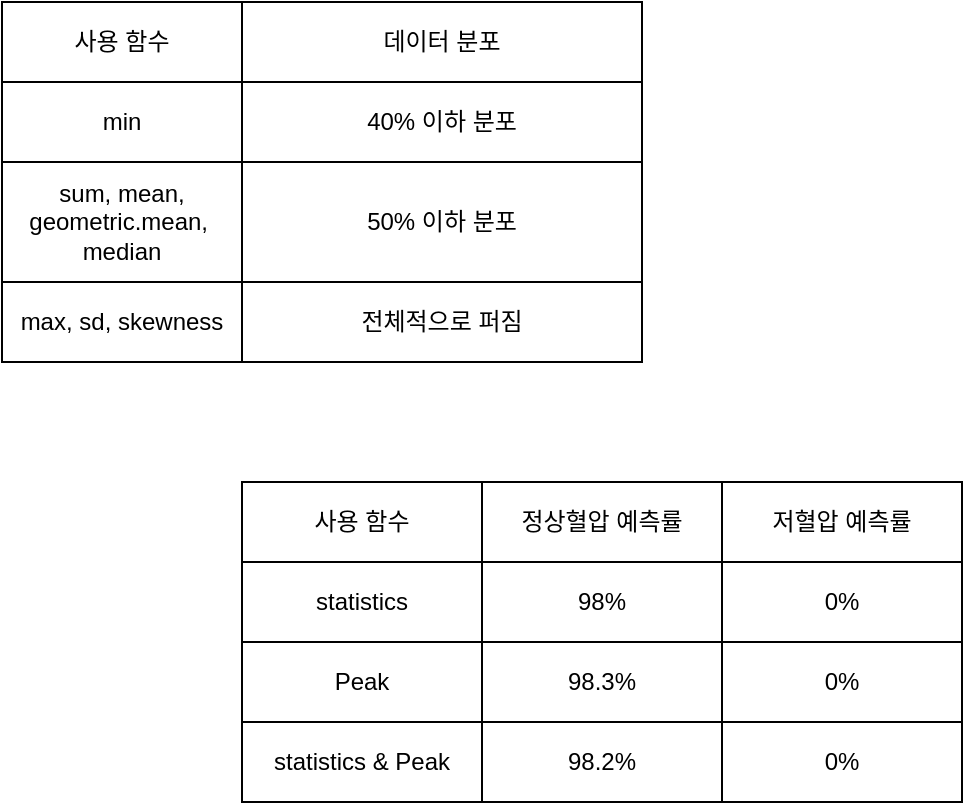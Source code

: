 <mxfile version="13.7.9" type="device"><diagram id="1SQJzgWlgT6J7YOhLKYb" name="페이지-1"><mxGraphModel dx="677" dy="391" grid="0" gridSize="10" guides="1" tooltips="1" connect="1" arrows="1" fold="1" page="1" pageScale="1" pageWidth="10000" pageHeight="10000" math="0" shadow="0"><root><mxCell id="0"/><mxCell id="1" parent="0"/><mxCell id="R9QTenx5VQ69cUt5O1Rl-24" value="" style="group" parent="1" vertex="1" connectable="0"><mxGeometry x="440" y="240" width="320" height="180" as="geometry"/></mxCell><mxCell id="R9QTenx5VQ69cUt5O1Rl-2" value="데이터 분포" style="rounded=0;whiteSpace=wrap;html=1;" parent="R9QTenx5VQ69cUt5O1Rl-24" vertex="1"><mxGeometry x="120" width="200" height="40" as="geometry"/></mxCell><mxCell id="R9QTenx5VQ69cUt5O1Rl-8" value="&lt;span&gt;40% 이하 분포&lt;/span&gt;" style="rounded=0;whiteSpace=wrap;html=1;" parent="R9QTenx5VQ69cUt5O1Rl-24" vertex="1"><mxGeometry x="120" y="40" width="200" height="40" as="geometry"/></mxCell><mxCell id="R9QTenx5VQ69cUt5O1Rl-9" value="전체적으로 퍼짐" style="rounded=0;whiteSpace=wrap;html=1;" parent="R9QTenx5VQ69cUt5O1Rl-24" vertex="1"><mxGeometry x="120" y="140" width="200" height="40" as="geometry"/></mxCell><mxCell id="R9QTenx5VQ69cUt5O1Rl-1" value="사용 함수" style="rounded=0;whiteSpace=wrap;html=1;" parent="R9QTenx5VQ69cUt5O1Rl-24" vertex="1"><mxGeometry width="120" height="40" as="geometry"/></mxCell><mxCell id="R9QTenx5VQ69cUt5O1Rl-7" value="min" style="rounded=0;whiteSpace=wrap;html=1;" parent="R9QTenx5VQ69cUt5O1Rl-24" vertex="1"><mxGeometry y="40" width="120" height="40" as="geometry"/></mxCell><mxCell id="R9QTenx5VQ69cUt5O1Rl-10" value="max, sd, skewness" style="rounded=0;whiteSpace=wrap;html=1;" parent="R9QTenx5VQ69cUt5O1Rl-24" vertex="1"><mxGeometry y="140" width="120" height="40" as="geometry"/></mxCell><mxCell id="R9QTenx5VQ69cUt5O1Rl-23" value="" style="group" parent="R9QTenx5VQ69cUt5O1Rl-24" vertex="1" connectable="0"><mxGeometry y="80" width="320" height="60" as="geometry"/></mxCell><mxCell id="R9QTenx5VQ69cUt5O1Rl-4" value="50% 이하 분포" style="rounded=0;whiteSpace=wrap;html=1;" parent="R9QTenx5VQ69cUt5O1Rl-23" vertex="1"><mxGeometry x="120" width="200" height="60" as="geometry"/></mxCell><mxCell id="R9QTenx5VQ69cUt5O1Rl-3" value="sum, mean, geometric.mean,&amp;nbsp;&lt;br&gt;median" style="rounded=0;whiteSpace=wrap;html=1;" parent="R9QTenx5VQ69cUt5O1Rl-23" vertex="1"><mxGeometry width="120" height="60" as="geometry"/></mxCell><mxCell id="4e2Ats8X_4dzKttARgE4-2" value="정상혈압 예측률" style="rounded=0;whiteSpace=wrap;html=1;container=0;" vertex="1" parent="1"><mxGeometry x="680" y="480" width="120" height="40" as="geometry"/></mxCell><mxCell id="4e2Ats8X_4dzKttARgE4-5" value="사용 함수" style="rounded=0;whiteSpace=wrap;html=1;container=0;" vertex="1" parent="1"><mxGeometry x="560" y="480" width="120" height="40" as="geometry"/></mxCell><mxCell id="4e2Ats8X_4dzKttARgE4-6" value="&lt;span&gt;statistics&lt;/span&gt;" style="rounded=0;whiteSpace=wrap;html=1;container=0;" vertex="1" parent="1"><mxGeometry x="560" y="520" width="120" height="40" as="geometry"/></mxCell><mxCell id="4e2Ats8X_4dzKttARgE4-12" value="Peak" style="rounded=0;whiteSpace=wrap;html=1;container=0;" vertex="1" parent="1"><mxGeometry x="560" y="560" width="120" height="40" as="geometry"/></mxCell><mxCell id="4e2Ats8X_4dzKttARgE4-14" value="&lt;span&gt;statistics &amp;amp; Peak&lt;/span&gt;" style="rounded=0;whiteSpace=wrap;html=1;container=0;" vertex="1" parent="1"><mxGeometry x="560" y="600" width="120" height="40" as="geometry"/></mxCell><mxCell id="4e2Ats8X_4dzKttARgE4-15" value="저혈압 예측률" style="rounded=0;whiteSpace=wrap;html=1;container=0;" vertex="1" parent="1"><mxGeometry x="800" y="480" width="120" height="40" as="geometry"/></mxCell><mxCell id="4e2Ats8X_4dzKttARgE4-16" value="98%" style="rounded=0;whiteSpace=wrap;html=1;container=0;" vertex="1" parent="1"><mxGeometry x="680" y="520" width="120" height="40" as="geometry"/></mxCell><mxCell id="4e2Ats8X_4dzKttARgE4-17" value="0%" style="rounded=0;whiteSpace=wrap;html=1;container=0;" vertex="1" parent="1"><mxGeometry x="800" y="520" width="120" height="40" as="geometry"/></mxCell><mxCell id="4e2Ats8X_4dzKttARgE4-18" value="98.3%" style="rounded=0;whiteSpace=wrap;html=1;container=0;" vertex="1" parent="1"><mxGeometry x="680" y="560" width="120" height="40" as="geometry"/></mxCell><mxCell id="4e2Ats8X_4dzKttARgE4-19" value="&lt;span&gt;0%&lt;/span&gt;" style="rounded=0;whiteSpace=wrap;html=1;container=0;" vertex="1" parent="1"><mxGeometry x="800" y="560" width="120" height="40" as="geometry"/></mxCell><mxCell id="4e2Ats8X_4dzKttARgE4-20" value="98.2%" style="rounded=0;whiteSpace=wrap;html=1;container=0;" vertex="1" parent="1"><mxGeometry x="680" y="600" width="120" height="40" as="geometry"/></mxCell><mxCell id="4e2Ats8X_4dzKttARgE4-21" value="&lt;span&gt;0%&lt;/span&gt;" style="rounded=0;whiteSpace=wrap;html=1;container=0;" vertex="1" parent="1"><mxGeometry x="800" y="600" width="120" height="40" as="geometry"/></mxCell></root></mxGraphModel></diagram></mxfile>